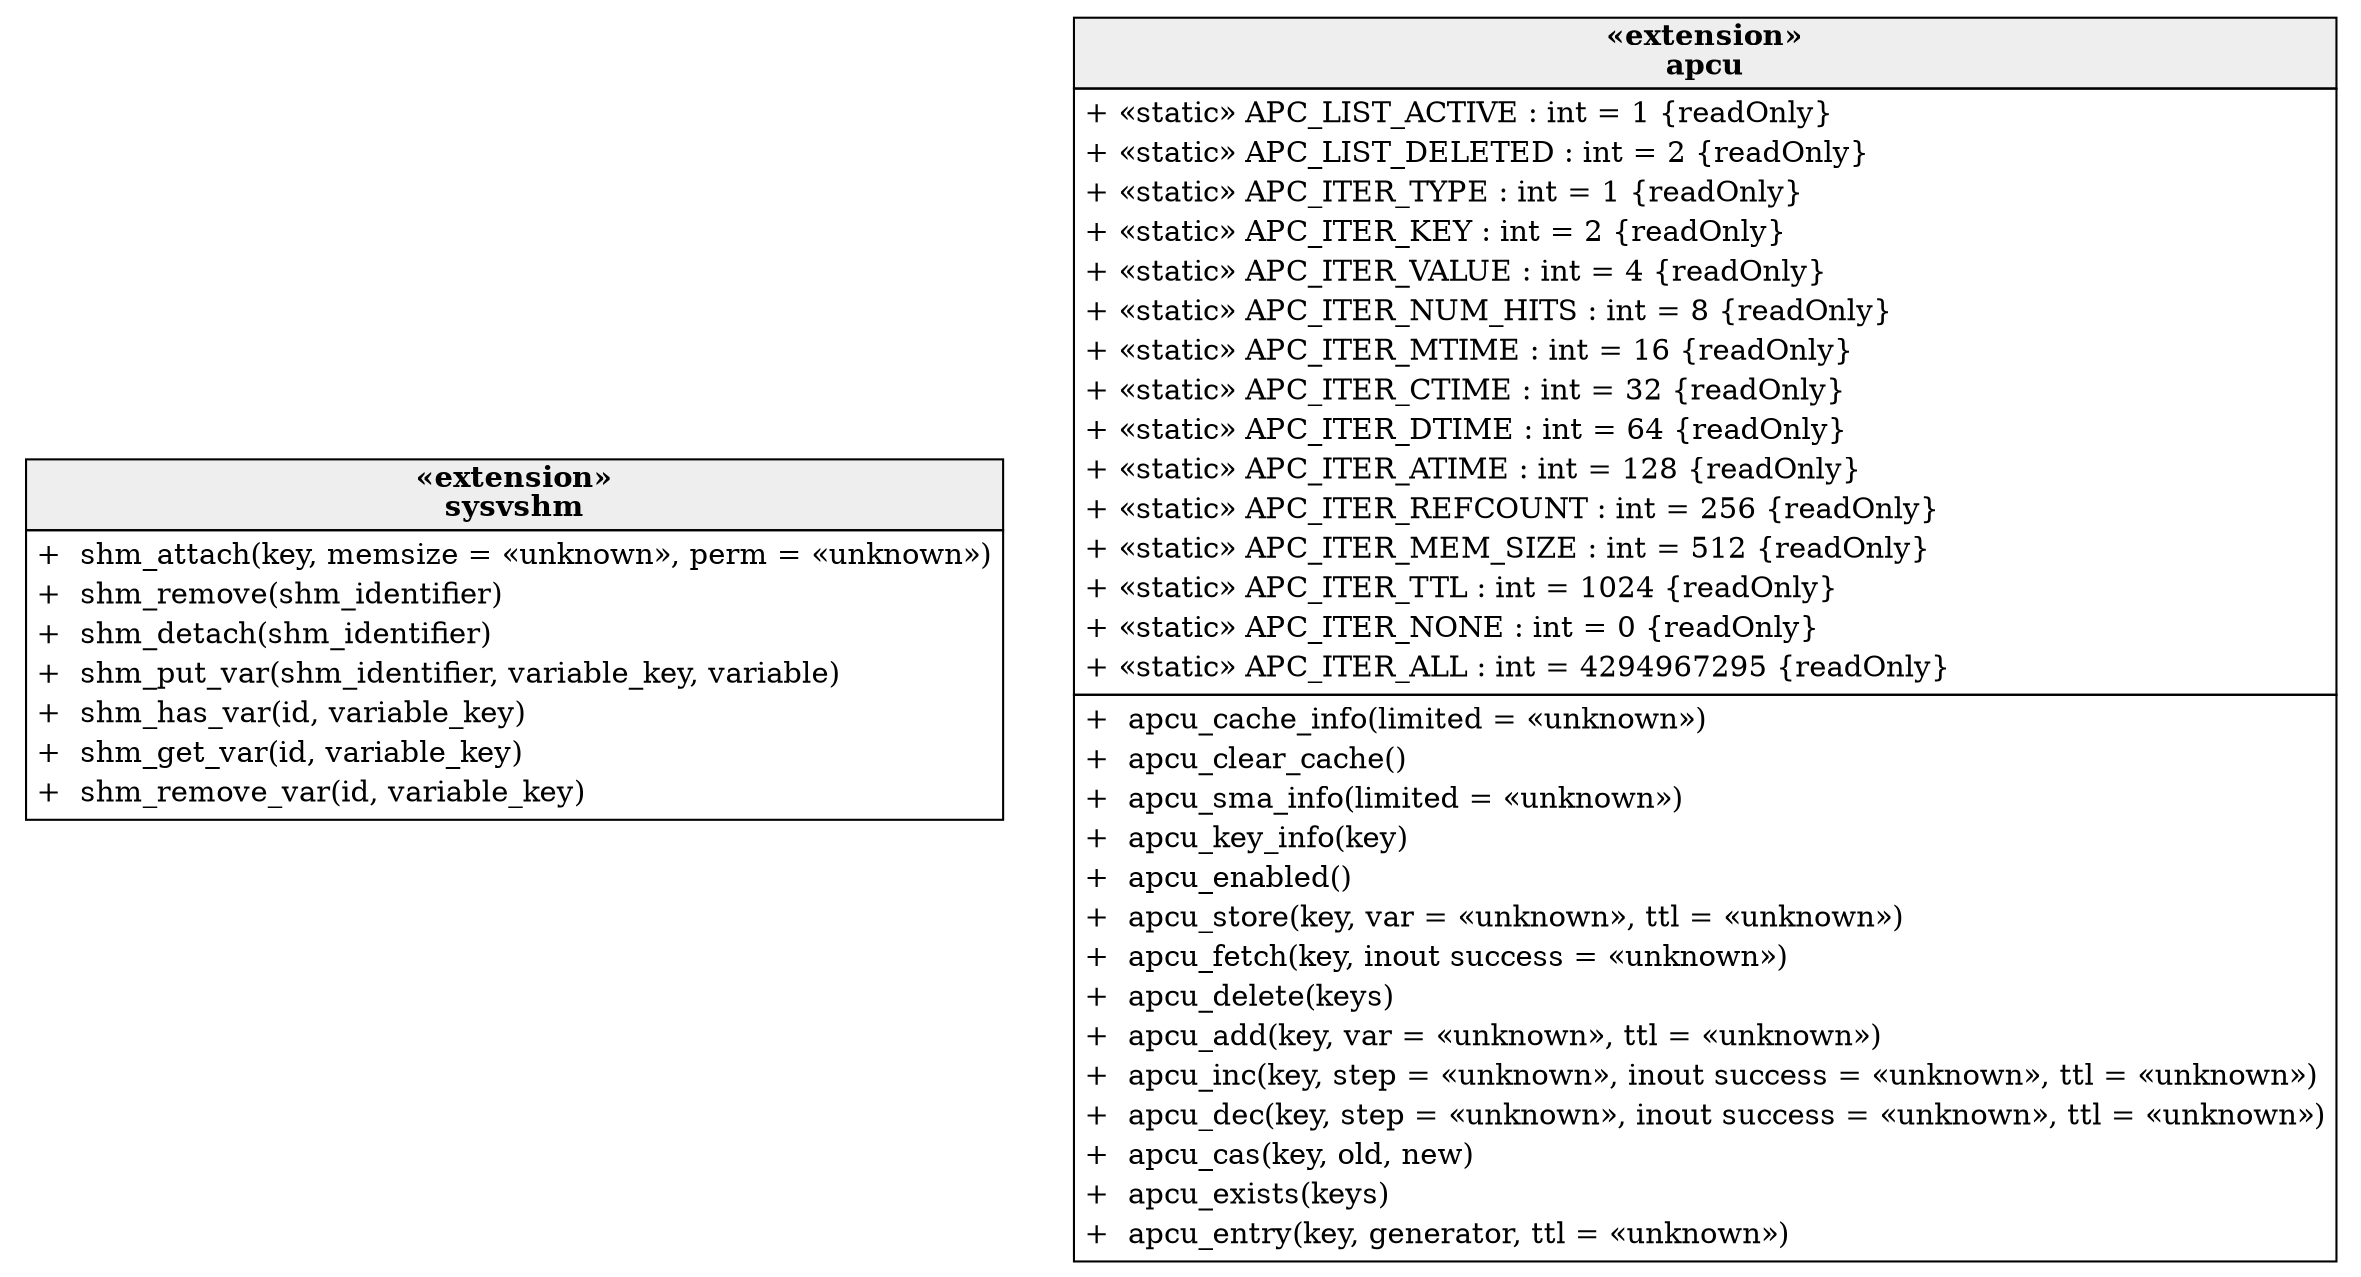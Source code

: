 graph {
  "sysvshm" [shape="none" label=<
<table cellspacing="0" border="0" cellborder="1">
    <tr><td bgcolor="#eeeeee"><b>«extension»<br/>sysvshm</b></td></tr>
    <tr><td><table border="0" cellspacing="0" cellpadding="2">
    <tr><td align="left">+  shm_attach(key, memsize = «unknown», perm = «unknown»)</td></tr>
    <tr><td align="left">+  shm_remove(shm_identifier)</td></tr>
    <tr><td align="left">+  shm_detach(shm_identifier)</td></tr>
    <tr><td align="left">+  shm_put_var(shm_identifier, variable_key, variable)</td></tr>
    <tr><td align="left">+  shm_has_var(id, variable_key)</td></tr>
    <tr><td align="left">+  shm_get_var(id, variable_key)</td></tr>
    <tr><td align="left">+  shm_remove_var(id, variable_key)</td></tr>
</table></td></tr>
</table>>]
  "apcu" [shape="none" label=<
<table cellspacing="0" border="0" cellborder="1">
    <tr><td bgcolor="#eeeeee"><b>«extension»<br/>apcu</b></td></tr>
    <tr><td><table border="0" cellspacing="0" cellpadding="2">
    <tr><td align="left">+ «static» APC_LIST_ACTIVE : int = 1 {readOnly}</td></tr>
    <tr><td align="left">+ «static» APC_LIST_DELETED : int = 2 {readOnly}</td></tr>
    <tr><td align="left">+ «static» APC_ITER_TYPE : int = 1 {readOnly}</td></tr>
    <tr><td align="left">+ «static» APC_ITER_KEY : int = 2 {readOnly}</td></tr>
    <tr><td align="left">+ «static» APC_ITER_VALUE : int = 4 {readOnly}</td></tr>
    <tr><td align="left">+ «static» APC_ITER_NUM_HITS : int = 8 {readOnly}</td></tr>
    <tr><td align="left">+ «static» APC_ITER_MTIME : int = 16 {readOnly}</td></tr>
    <tr><td align="left">+ «static» APC_ITER_CTIME : int = 32 {readOnly}</td></tr>
    <tr><td align="left">+ «static» APC_ITER_DTIME : int = 64 {readOnly}</td></tr>
    <tr><td align="left">+ «static» APC_ITER_ATIME : int = 128 {readOnly}</td></tr>
    <tr><td align="left">+ «static» APC_ITER_REFCOUNT : int = 256 {readOnly}</td></tr>
    <tr><td align="left">+ «static» APC_ITER_MEM_SIZE : int = 512 {readOnly}</td></tr>
    <tr><td align="left">+ «static» APC_ITER_TTL : int = 1024 {readOnly}</td></tr>
    <tr><td align="left">+ «static» APC_ITER_NONE : int = 0 {readOnly}</td></tr>
    <tr><td align="left">+ «static» APC_ITER_ALL : int = 4294967295 {readOnly}</td></tr>
</table></td></tr>
    <tr><td><table border="0" cellspacing="0" cellpadding="2">
    <tr><td align="left">+  apcu_cache_info(limited = «unknown»)</td></tr>
    <tr><td align="left">+  apcu_clear_cache()</td></tr>
    <tr><td align="left">+  apcu_sma_info(limited = «unknown»)</td></tr>
    <tr><td align="left">+  apcu_key_info(key)</td></tr>
    <tr><td align="left">+  apcu_enabled()</td></tr>
    <tr><td align="left">+  apcu_store(key, var = «unknown», ttl = «unknown»)</td></tr>
    <tr><td align="left">+  apcu_fetch(key, inout success = «unknown»)</td></tr>
    <tr><td align="left">+  apcu_delete(keys)</td></tr>
    <tr><td align="left">+  apcu_add(key, var = «unknown», ttl = «unknown»)</td></tr>
    <tr><td align="left">+  apcu_inc(key, step = «unknown», inout success = «unknown», ttl = «unknown»)</td></tr>
    <tr><td align="left">+  apcu_dec(key, step = «unknown», inout success = «unknown», ttl = «unknown»)</td></tr>
    <tr><td align="left">+  apcu_cas(key, old, new)</td></tr>
    <tr><td align="left">+  apcu_exists(keys)</td></tr>
    <tr><td align="left">+  apcu_entry(key, generator, ttl = «unknown»)</td></tr>
</table></td></tr>
</table>>]
}
